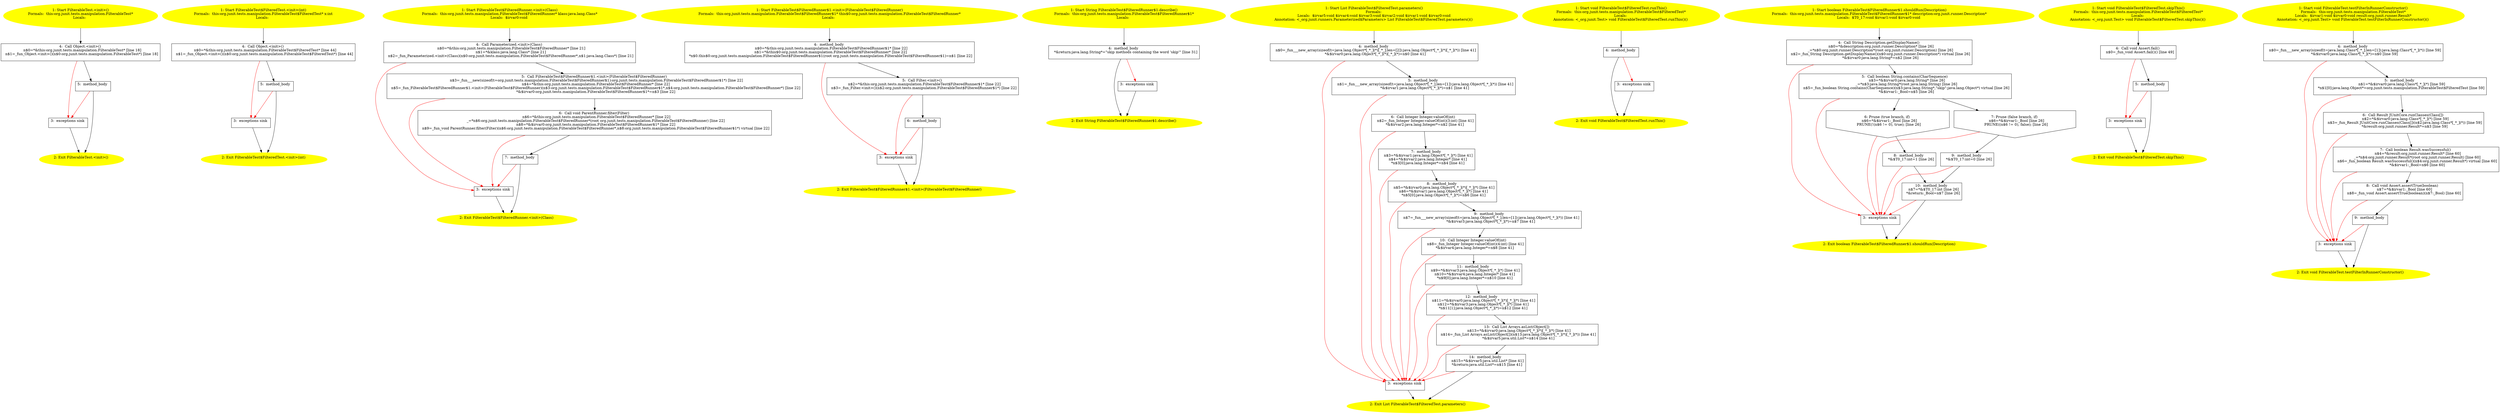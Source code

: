/* @generated */
digraph cfg {
"org.junit.tests.manipulation.FilterableTest.<init>().ca8c2723f7912bfdf28e7cbc9cc76a83_1" [label="1: Start FilterableTest.<init>()\nFormals:  this:org.junit.tests.manipulation.FilterableTest*\nLocals:  \n  " color=yellow style=filled]
	

	 "org.junit.tests.manipulation.FilterableTest.<init>().ca8c2723f7912bfdf28e7cbc9cc76a83_1" -> "org.junit.tests.manipulation.FilterableTest.<init>().ca8c2723f7912bfdf28e7cbc9cc76a83_4" ;
"org.junit.tests.manipulation.FilterableTest.<init>().ca8c2723f7912bfdf28e7cbc9cc76a83_2" [label="2: Exit FilterableTest.<init>() \n  " color=yellow style=filled]
	

"org.junit.tests.manipulation.FilterableTest.<init>().ca8c2723f7912bfdf28e7cbc9cc76a83_3" [label="3:  exceptions sink \n  " shape="box"]
	

	 "org.junit.tests.manipulation.FilterableTest.<init>().ca8c2723f7912bfdf28e7cbc9cc76a83_3" -> "org.junit.tests.manipulation.FilterableTest.<init>().ca8c2723f7912bfdf28e7cbc9cc76a83_2" ;
"org.junit.tests.manipulation.FilterableTest.<init>().ca8c2723f7912bfdf28e7cbc9cc76a83_4" [label="4:  Call Object.<init>() \n   n$0=*&this:org.junit.tests.manipulation.FilterableTest* [line 18]\n  n$1=_fun_Object.<init>()(n$0:org.junit.tests.manipulation.FilterableTest*) [line 18]\n " shape="box"]
	

	 "org.junit.tests.manipulation.FilterableTest.<init>().ca8c2723f7912bfdf28e7cbc9cc76a83_4" -> "org.junit.tests.manipulation.FilterableTest.<init>().ca8c2723f7912bfdf28e7cbc9cc76a83_5" ;
	 "org.junit.tests.manipulation.FilterableTest.<init>().ca8c2723f7912bfdf28e7cbc9cc76a83_4" -> "org.junit.tests.manipulation.FilterableTest.<init>().ca8c2723f7912bfdf28e7cbc9cc76a83_3" [color="red" ];
"org.junit.tests.manipulation.FilterableTest.<init>().ca8c2723f7912bfdf28e7cbc9cc76a83_5" [label="5:  method_body \n  " shape="box"]
	

	 "org.junit.tests.manipulation.FilterableTest.<init>().ca8c2723f7912bfdf28e7cbc9cc76a83_5" -> "org.junit.tests.manipulation.FilterableTest.<init>().ca8c2723f7912bfdf28e7cbc9cc76a83_2" ;
	 "org.junit.tests.manipulation.FilterableTest.<init>().ca8c2723f7912bfdf28e7cbc9cc76a83_5" -> "org.junit.tests.manipulation.FilterableTest.<init>().ca8c2723f7912bfdf28e7cbc9cc76a83_3" [color="red" ];
"org.junit.tests.manipulation.FilterableTest$FilteredTest.<init>(int).4eaf7ae8128516bb8ec6e7fbdbe8bc37_1" [label="1: Start FilterableTest$FilteredTest.<init>(int)\nFormals:  this:org.junit.tests.manipulation.FilterableTest$FilteredTest* x:int\nLocals:  \n  " color=yellow style=filled]
	

	 "org.junit.tests.manipulation.FilterableTest$FilteredTest.<init>(int).4eaf7ae8128516bb8ec6e7fbdbe8bc37_1" -> "org.junit.tests.manipulation.FilterableTest$FilteredTest.<init>(int).4eaf7ae8128516bb8ec6e7fbdbe8bc37_4" ;
"org.junit.tests.manipulation.FilterableTest$FilteredTest.<init>(int).4eaf7ae8128516bb8ec6e7fbdbe8bc37_2" [label="2: Exit FilterableTest$FilteredTest.<init>(int) \n  " color=yellow style=filled]
	

"org.junit.tests.manipulation.FilterableTest$FilteredTest.<init>(int).4eaf7ae8128516bb8ec6e7fbdbe8bc37_3" [label="3:  exceptions sink \n  " shape="box"]
	

	 "org.junit.tests.manipulation.FilterableTest$FilteredTest.<init>(int).4eaf7ae8128516bb8ec6e7fbdbe8bc37_3" -> "org.junit.tests.manipulation.FilterableTest$FilteredTest.<init>(int).4eaf7ae8128516bb8ec6e7fbdbe8bc37_2" ;
"org.junit.tests.manipulation.FilterableTest$FilteredTest.<init>(int).4eaf7ae8128516bb8ec6e7fbdbe8bc37_4" [label="4:  Call Object.<init>() \n   n$0=*&this:org.junit.tests.manipulation.FilterableTest$FilteredTest* [line 44]\n  n$1=_fun_Object.<init>()(n$0:org.junit.tests.manipulation.FilterableTest$FilteredTest*) [line 44]\n " shape="box"]
	

	 "org.junit.tests.manipulation.FilterableTest$FilteredTest.<init>(int).4eaf7ae8128516bb8ec6e7fbdbe8bc37_4" -> "org.junit.tests.manipulation.FilterableTest$FilteredTest.<init>(int).4eaf7ae8128516bb8ec6e7fbdbe8bc37_5" ;
	 "org.junit.tests.manipulation.FilterableTest$FilteredTest.<init>(int).4eaf7ae8128516bb8ec6e7fbdbe8bc37_4" -> "org.junit.tests.manipulation.FilterableTest$FilteredTest.<init>(int).4eaf7ae8128516bb8ec6e7fbdbe8bc37_3" [color="red" ];
"org.junit.tests.manipulation.FilterableTest$FilteredTest.<init>(int).4eaf7ae8128516bb8ec6e7fbdbe8bc37_5" [label="5:  method_body \n  " shape="box"]
	

	 "org.junit.tests.manipulation.FilterableTest$FilteredTest.<init>(int).4eaf7ae8128516bb8ec6e7fbdbe8bc37_5" -> "org.junit.tests.manipulation.FilterableTest$FilteredTest.<init>(int).4eaf7ae8128516bb8ec6e7fbdbe8bc37_2" ;
	 "org.junit.tests.manipulation.FilterableTest$FilteredTest.<init>(int).4eaf7ae8128516bb8ec6e7fbdbe8bc37_5" -> "org.junit.tests.manipulation.FilterableTest$FilteredTest.<init>(int).4eaf7ae8128516bb8ec6e7fbdbe8bc37_3" [color="red" ];
"org.junit.tests.manipulation.FilterableTest$FilteredRunner.<init>(java.lang.Class).eccb5a43c30bcecadcd4a303dfeefeb6_1" [label="1: Start FilterableTest$FilteredRunner.<init>(Class)\nFormals:  this:org.junit.tests.manipulation.FilterableTest$FilteredRunner* klass:java.lang.Class*\nLocals:  $irvar0:void \n  " color=yellow style=filled]
	

	 "org.junit.tests.manipulation.FilterableTest$FilteredRunner.<init>(java.lang.Class).eccb5a43c30bcecadcd4a303dfeefeb6_1" -> "org.junit.tests.manipulation.FilterableTest$FilteredRunner.<init>(java.lang.Class).eccb5a43c30bcecadcd4a303dfeefeb6_4" ;
"org.junit.tests.manipulation.FilterableTest$FilteredRunner.<init>(java.lang.Class).eccb5a43c30bcecadcd4a303dfeefeb6_2" [label="2: Exit FilterableTest$FilteredRunner.<init>(Class) \n  " color=yellow style=filled]
	

"org.junit.tests.manipulation.FilterableTest$FilteredRunner.<init>(java.lang.Class).eccb5a43c30bcecadcd4a303dfeefeb6_3" [label="3:  exceptions sink \n  " shape="box"]
	

	 "org.junit.tests.manipulation.FilterableTest$FilteredRunner.<init>(java.lang.Class).eccb5a43c30bcecadcd4a303dfeefeb6_3" -> "org.junit.tests.manipulation.FilterableTest$FilteredRunner.<init>(java.lang.Class).eccb5a43c30bcecadcd4a303dfeefeb6_2" ;
"org.junit.tests.manipulation.FilterableTest$FilteredRunner.<init>(java.lang.Class).eccb5a43c30bcecadcd4a303dfeefeb6_4" [label="4:  Call Parameterized.<init>(Class) \n   n$0=*&this:org.junit.tests.manipulation.FilterableTest$FilteredRunner* [line 21]\n  n$1=*&klass:java.lang.Class* [line 21]\n  n$2=_fun_Parameterized.<init>(Class)(n$0:org.junit.tests.manipulation.FilterableTest$FilteredRunner*,n$1:java.lang.Class*) [line 21]\n " shape="box"]
	

	 "org.junit.tests.manipulation.FilterableTest$FilteredRunner.<init>(java.lang.Class).eccb5a43c30bcecadcd4a303dfeefeb6_4" -> "org.junit.tests.manipulation.FilterableTest$FilteredRunner.<init>(java.lang.Class).eccb5a43c30bcecadcd4a303dfeefeb6_5" ;
	 "org.junit.tests.manipulation.FilterableTest$FilteredRunner.<init>(java.lang.Class).eccb5a43c30bcecadcd4a303dfeefeb6_4" -> "org.junit.tests.manipulation.FilterableTest$FilteredRunner.<init>(java.lang.Class).eccb5a43c30bcecadcd4a303dfeefeb6_3" [color="red" ];
"org.junit.tests.manipulation.FilterableTest$FilteredRunner.<init>(java.lang.Class).eccb5a43c30bcecadcd4a303dfeefeb6_5" [label="5:  Call FilterableTest$FilteredRunner$1.<init>(FilterableTest$FilteredRunner) \n   n$3=_fun___new(sizeof(t=org.junit.tests.manipulation.FilterableTest$FilteredRunner$1):org.junit.tests.manipulation.FilterableTest$FilteredRunner$1*) [line 22]\n  n$4=*&this:org.junit.tests.manipulation.FilterableTest$FilteredRunner* [line 22]\n  n$5=_fun_FilterableTest$FilteredRunner$1.<init>(FilterableTest$FilteredRunner)(n$3:org.junit.tests.manipulation.FilterableTest$FilteredRunner$1*,n$4:org.junit.tests.manipulation.FilterableTest$FilteredRunner*) [line 22]\n  *&$irvar0:org.junit.tests.manipulation.FilterableTest$FilteredRunner$1*=n$3 [line 22]\n " shape="box"]
	

	 "org.junit.tests.manipulation.FilterableTest$FilteredRunner.<init>(java.lang.Class).eccb5a43c30bcecadcd4a303dfeefeb6_5" -> "org.junit.tests.manipulation.FilterableTest$FilteredRunner.<init>(java.lang.Class).eccb5a43c30bcecadcd4a303dfeefeb6_6" ;
	 "org.junit.tests.manipulation.FilterableTest$FilteredRunner.<init>(java.lang.Class).eccb5a43c30bcecadcd4a303dfeefeb6_5" -> "org.junit.tests.manipulation.FilterableTest$FilteredRunner.<init>(java.lang.Class).eccb5a43c30bcecadcd4a303dfeefeb6_3" [color="red" ];
"org.junit.tests.manipulation.FilterableTest$FilteredRunner.<init>(java.lang.Class).eccb5a43c30bcecadcd4a303dfeefeb6_6" [label="6:  Call void ParentRunner.filter(Filter) \n   n$6=*&this:org.junit.tests.manipulation.FilterableTest$FilteredRunner* [line 22]\n  _=*n$6:org.junit.tests.manipulation.FilterableTest$FilteredRunner*(root org.junit.tests.manipulation.FilterableTest$FilteredRunner) [line 22]\n  n$8=*&$irvar0:org.junit.tests.manipulation.FilterableTest$FilteredRunner$1* [line 22]\n  n$9=_fun_void ParentRunner.filter(Filter)(n$6:org.junit.tests.manipulation.FilterableTest$FilteredRunner*,n$8:org.junit.tests.manipulation.FilterableTest$FilteredRunner$1*) virtual [line 22]\n " shape="box"]
	

	 "org.junit.tests.manipulation.FilterableTest$FilteredRunner.<init>(java.lang.Class).eccb5a43c30bcecadcd4a303dfeefeb6_6" -> "org.junit.tests.manipulation.FilterableTest$FilteredRunner.<init>(java.lang.Class).eccb5a43c30bcecadcd4a303dfeefeb6_7" ;
	 "org.junit.tests.manipulation.FilterableTest$FilteredRunner.<init>(java.lang.Class).eccb5a43c30bcecadcd4a303dfeefeb6_6" -> "org.junit.tests.manipulation.FilterableTest$FilteredRunner.<init>(java.lang.Class).eccb5a43c30bcecadcd4a303dfeefeb6_3" [color="red" ];
"org.junit.tests.manipulation.FilterableTest$FilteredRunner.<init>(java.lang.Class).eccb5a43c30bcecadcd4a303dfeefeb6_7" [label="7:  method_body \n  " shape="box"]
	

	 "org.junit.tests.manipulation.FilterableTest$FilteredRunner.<init>(java.lang.Class).eccb5a43c30bcecadcd4a303dfeefeb6_7" -> "org.junit.tests.manipulation.FilterableTest$FilteredRunner.<init>(java.lang.Class).eccb5a43c30bcecadcd4a303dfeefeb6_2" ;
	 "org.junit.tests.manipulation.FilterableTest$FilteredRunner.<init>(java.lang.Class).eccb5a43c30bcecadcd4a303dfeefeb6_7" -> "org.junit.tests.manipulation.FilterableTest$FilteredRunner.<init>(java.lang.Class).eccb5a43c30bcecadcd4a303dfeefeb6_3" [color="red" ];
"org.junit.tests.manipulation.FilterableTest$FilteredRunner$1.<init>(org.junit.tests.manipulation.Fil.9b67897a4b059f294b542e14e674466f_1" [label="1: Start FilterableTest$FilteredRunner$1.<init>(FilterableTest$FilteredRunner)\nFormals:  this:org.junit.tests.manipulation.FilterableTest$FilteredRunner$1* this$0:org.junit.tests.manipulation.FilterableTest$FilteredRunner*\nLocals:  \n  " color=yellow style=filled]
	

	 "org.junit.tests.manipulation.FilterableTest$FilteredRunner$1.<init>(org.junit.tests.manipulation.Fil.9b67897a4b059f294b542e14e674466f_1" -> "org.junit.tests.manipulation.FilterableTest$FilteredRunner$1.<init>(org.junit.tests.manipulation.Fil.9b67897a4b059f294b542e14e674466f_4" ;
"org.junit.tests.manipulation.FilterableTest$FilteredRunner$1.<init>(org.junit.tests.manipulation.Fil.9b67897a4b059f294b542e14e674466f_2" [label="2: Exit FilterableTest$FilteredRunner$1.<init>(FilterableTest$FilteredRunner) \n  " color=yellow style=filled]
	

"org.junit.tests.manipulation.FilterableTest$FilteredRunner$1.<init>(org.junit.tests.manipulation.Fil.9b67897a4b059f294b542e14e674466f_3" [label="3:  exceptions sink \n  " shape="box"]
	

	 "org.junit.tests.manipulation.FilterableTest$FilteredRunner$1.<init>(org.junit.tests.manipulation.Fil.9b67897a4b059f294b542e14e674466f_3" -> "org.junit.tests.manipulation.FilterableTest$FilteredRunner$1.<init>(org.junit.tests.manipulation.Fil.9b67897a4b059f294b542e14e674466f_2" ;
"org.junit.tests.manipulation.FilterableTest$FilteredRunner$1.<init>(org.junit.tests.manipulation.Fil.9b67897a4b059f294b542e14e674466f_4" [label="4:  method_body \n   n$0=*&this:org.junit.tests.manipulation.FilterableTest$FilteredRunner$1* [line 22]\n  n$1=*&this$0:org.junit.tests.manipulation.FilterableTest$FilteredRunner* [line 22]\n  *n$0.this$0:org.junit.tests.manipulation.FilterableTest$FilteredRunner$1(root org.junit.tests.manipulation.FilterableTest$FilteredRunner$1)=n$1 [line 22]\n " shape="box"]
	

	 "org.junit.tests.manipulation.FilterableTest$FilteredRunner$1.<init>(org.junit.tests.manipulation.Fil.9b67897a4b059f294b542e14e674466f_4" -> "org.junit.tests.manipulation.FilterableTest$FilteredRunner$1.<init>(org.junit.tests.manipulation.Fil.9b67897a4b059f294b542e14e674466f_5" ;
	 "org.junit.tests.manipulation.FilterableTest$FilteredRunner$1.<init>(org.junit.tests.manipulation.Fil.9b67897a4b059f294b542e14e674466f_4" -> "org.junit.tests.manipulation.FilterableTest$FilteredRunner$1.<init>(org.junit.tests.manipulation.Fil.9b67897a4b059f294b542e14e674466f_3" [color="red" ];
"org.junit.tests.manipulation.FilterableTest$FilteredRunner$1.<init>(org.junit.tests.manipulation.Fil.9b67897a4b059f294b542e14e674466f_5" [label="5:  Call Filter.<init>() \n   n$2=*&this:org.junit.tests.manipulation.FilterableTest$FilteredRunner$1* [line 22]\n  n$3=_fun_Filter.<init>()(n$2:org.junit.tests.manipulation.FilterableTest$FilteredRunner$1*) [line 22]\n " shape="box"]
	

	 "org.junit.tests.manipulation.FilterableTest$FilteredRunner$1.<init>(org.junit.tests.manipulation.Fil.9b67897a4b059f294b542e14e674466f_5" -> "org.junit.tests.manipulation.FilterableTest$FilteredRunner$1.<init>(org.junit.tests.manipulation.Fil.9b67897a4b059f294b542e14e674466f_6" ;
	 "org.junit.tests.manipulation.FilterableTest$FilteredRunner$1.<init>(org.junit.tests.manipulation.Fil.9b67897a4b059f294b542e14e674466f_5" -> "org.junit.tests.manipulation.FilterableTest$FilteredRunner$1.<init>(org.junit.tests.manipulation.Fil.9b67897a4b059f294b542e14e674466f_3" [color="red" ];
"org.junit.tests.manipulation.FilterableTest$FilteredRunner$1.<init>(org.junit.tests.manipulation.Fil.9b67897a4b059f294b542e14e674466f_6" [label="6:  method_body \n  " shape="box"]
	

	 "org.junit.tests.manipulation.FilterableTest$FilteredRunner$1.<init>(org.junit.tests.manipulation.Fil.9b67897a4b059f294b542e14e674466f_6" -> "org.junit.tests.manipulation.FilterableTest$FilteredRunner$1.<init>(org.junit.tests.manipulation.Fil.9b67897a4b059f294b542e14e674466f_2" ;
	 "org.junit.tests.manipulation.FilterableTest$FilteredRunner$1.<init>(org.junit.tests.manipulation.Fil.9b67897a4b059f294b542e14e674466f_6" -> "org.junit.tests.manipulation.FilterableTest$FilteredRunner$1.<init>(org.junit.tests.manipulation.Fil.9b67897a4b059f294b542e14e674466f_3" [color="red" ];
"org.junit.tests.manipulation.FilterableTest$FilteredRunner$1.describe():java.lang.String.0af235397ec3c932023a7d5320112ca5_1" [label="1: Start String FilterableTest$FilteredRunner$1.describe()\nFormals:  this:org.junit.tests.manipulation.FilterableTest$FilteredRunner$1*\nLocals:  \n  " color=yellow style=filled]
	

	 "org.junit.tests.manipulation.FilterableTest$FilteredRunner$1.describe():java.lang.String.0af235397ec3c932023a7d5320112ca5_1" -> "org.junit.tests.manipulation.FilterableTest$FilteredRunner$1.describe():java.lang.String.0af235397ec3c932023a7d5320112ca5_4" ;
"org.junit.tests.manipulation.FilterableTest$FilteredRunner$1.describe():java.lang.String.0af235397ec3c932023a7d5320112ca5_2" [label="2: Exit String FilterableTest$FilteredRunner$1.describe() \n  " color=yellow style=filled]
	

"org.junit.tests.manipulation.FilterableTest$FilteredRunner$1.describe():java.lang.String.0af235397ec3c932023a7d5320112ca5_3" [label="3:  exceptions sink \n  " shape="box"]
	

	 "org.junit.tests.manipulation.FilterableTest$FilteredRunner$1.describe():java.lang.String.0af235397ec3c932023a7d5320112ca5_3" -> "org.junit.tests.manipulation.FilterableTest$FilteredRunner$1.describe():java.lang.String.0af235397ec3c932023a7d5320112ca5_2" ;
"org.junit.tests.manipulation.FilterableTest$FilteredRunner$1.describe():java.lang.String.0af235397ec3c932023a7d5320112ca5_4" [label="4:  method_body \n   *&return:java.lang.String*=\"skip methods containing the word 'skip'\" [line 31]\n " shape="box"]
	

	 "org.junit.tests.manipulation.FilterableTest$FilteredRunner$1.describe():java.lang.String.0af235397ec3c932023a7d5320112ca5_4" -> "org.junit.tests.manipulation.FilterableTest$FilteredRunner$1.describe():java.lang.String.0af235397ec3c932023a7d5320112ca5_2" ;
	 "org.junit.tests.manipulation.FilterableTest$FilteredRunner$1.describe():java.lang.String.0af235397ec3c932023a7d5320112ca5_4" -> "org.junit.tests.manipulation.FilterableTest$FilteredRunner$1.describe():java.lang.String.0af235397ec3c932023a7d5320112ca5_3" [color="red" ];
"org.junit.tests.manipulation.FilterableTest$FilteredTest.parameters():java.util.List.7385f341396d69265a13da34bb0a3f39_1" [label="1: Start List FilterableTest$FilteredTest.parameters()\nFormals: \nLocals:  $irvar5:void $irvar4:void $irvar3:void $irvar2:void $irvar1:void $irvar0:void\nAnnotation: <_org.junit.runners.Parameterized$Parameters> List FilterableTest$FilteredTest.parameters()() \n  " color=yellow style=filled]
	

	 "org.junit.tests.manipulation.FilterableTest$FilteredTest.parameters():java.util.List.7385f341396d69265a13da34bb0a3f39_1" -> "org.junit.tests.manipulation.FilterableTest$FilteredTest.parameters():java.util.List.7385f341396d69265a13da34bb0a3f39_4" ;
"org.junit.tests.manipulation.FilterableTest$FilteredTest.parameters():java.util.List.7385f341396d69265a13da34bb0a3f39_2" [label="2: Exit List FilterableTest$FilteredTest.parameters() \n  " color=yellow style=filled]
	

"org.junit.tests.manipulation.FilterableTest$FilteredTest.parameters():java.util.List.7385f341396d69265a13da34bb0a3f39_3" [label="3:  exceptions sink \n  " shape="box"]
	

	 "org.junit.tests.manipulation.FilterableTest$FilteredTest.parameters():java.util.List.7385f341396d69265a13da34bb0a3f39_3" -> "org.junit.tests.manipulation.FilterableTest$FilteredTest.parameters():java.util.List.7385f341396d69265a13da34bb0a3f39_2" ;
"org.junit.tests.manipulation.FilterableTest$FilteredTest.parameters():java.util.List.7385f341396d69265a13da34bb0a3f39_4" [label="4:  method_body \n   n$0=_fun___new_array(sizeof(t=java.lang.Object*[_*_](*)[_*_];len=[2]):java.lang.Object*[_*_](*)[_*_](*)) [line 41]\n  *&$irvar0:java.lang.Object*[_*_](*)[_*_](*)=n$0 [line 41]\n " shape="box"]
	

	 "org.junit.tests.manipulation.FilterableTest$FilteredTest.parameters():java.util.List.7385f341396d69265a13da34bb0a3f39_4" -> "org.junit.tests.manipulation.FilterableTest$FilteredTest.parameters():java.util.List.7385f341396d69265a13da34bb0a3f39_5" ;
	 "org.junit.tests.manipulation.FilterableTest$FilteredTest.parameters():java.util.List.7385f341396d69265a13da34bb0a3f39_4" -> "org.junit.tests.manipulation.FilterableTest$FilteredTest.parameters():java.util.List.7385f341396d69265a13da34bb0a3f39_3" [color="red" ];
"org.junit.tests.manipulation.FilterableTest$FilteredTest.parameters():java.util.List.7385f341396d69265a13da34bb0a3f39_5" [label="5:  method_body \n   n$1=_fun___new_array(sizeof(t=java.lang.Object*[_*_];len=[1]):java.lang.Object*[_*_](*)) [line 41]\n  *&$irvar1:java.lang.Object*[_*_](*)=n$1 [line 41]\n " shape="box"]
	

	 "org.junit.tests.manipulation.FilterableTest$FilteredTest.parameters():java.util.List.7385f341396d69265a13da34bb0a3f39_5" -> "org.junit.tests.manipulation.FilterableTest$FilteredTest.parameters():java.util.List.7385f341396d69265a13da34bb0a3f39_6" ;
	 "org.junit.tests.manipulation.FilterableTest$FilteredTest.parameters():java.util.List.7385f341396d69265a13da34bb0a3f39_5" -> "org.junit.tests.manipulation.FilterableTest$FilteredTest.parameters():java.util.List.7385f341396d69265a13da34bb0a3f39_3" [color="red" ];
"org.junit.tests.manipulation.FilterableTest$FilteredTest.parameters():java.util.List.7385f341396d69265a13da34bb0a3f39_6" [label="6:  Call Integer Integer.valueOf(int) \n   n$2=_fun_Integer Integer.valueOf(int)(3:int) [line 41]\n  *&$irvar2:java.lang.Integer*=n$2 [line 41]\n " shape="box"]
	

	 "org.junit.tests.manipulation.FilterableTest$FilteredTest.parameters():java.util.List.7385f341396d69265a13da34bb0a3f39_6" -> "org.junit.tests.manipulation.FilterableTest$FilteredTest.parameters():java.util.List.7385f341396d69265a13da34bb0a3f39_7" ;
	 "org.junit.tests.manipulation.FilterableTest$FilteredTest.parameters():java.util.List.7385f341396d69265a13da34bb0a3f39_6" -> "org.junit.tests.manipulation.FilterableTest$FilteredTest.parameters():java.util.List.7385f341396d69265a13da34bb0a3f39_3" [color="red" ];
"org.junit.tests.manipulation.FilterableTest$FilteredTest.parameters():java.util.List.7385f341396d69265a13da34bb0a3f39_7" [label="7:  method_body \n   n$3=*&$irvar1:java.lang.Object*[_*_](*) [line 41]\n  n$4=*&$irvar2:java.lang.Integer* [line 41]\n  *n$3[0]:java.lang.Integer*=n$4 [line 41]\n " shape="box"]
	

	 "org.junit.tests.manipulation.FilterableTest$FilteredTest.parameters():java.util.List.7385f341396d69265a13da34bb0a3f39_7" -> "org.junit.tests.manipulation.FilterableTest$FilteredTest.parameters():java.util.List.7385f341396d69265a13da34bb0a3f39_8" ;
	 "org.junit.tests.manipulation.FilterableTest$FilteredTest.parameters():java.util.List.7385f341396d69265a13da34bb0a3f39_7" -> "org.junit.tests.manipulation.FilterableTest$FilteredTest.parameters():java.util.List.7385f341396d69265a13da34bb0a3f39_3" [color="red" ];
"org.junit.tests.manipulation.FilterableTest$FilteredTest.parameters():java.util.List.7385f341396d69265a13da34bb0a3f39_8" [label="8:  method_body \n   n$5=*&$irvar0:java.lang.Object*[_*_](*)[_*_](*) [line 41]\n  n$6=*&$irvar1:java.lang.Object*[_*_](*) [line 41]\n  *n$5[0]:java.lang.Object*[_*_](*)=n$6 [line 41]\n " shape="box"]
	

	 "org.junit.tests.manipulation.FilterableTest$FilteredTest.parameters():java.util.List.7385f341396d69265a13da34bb0a3f39_8" -> "org.junit.tests.manipulation.FilterableTest$FilteredTest.parameters():java.util.List.7385f341396d69265a13da34bb0a3f39_9" ;
	 "org.junit.tests.manipulation.FilterableTest$FilteredTest.parameters():java.util.List.7385f341396d69265a13da34bb0a3f39_8" -> "org.junit.tests.manipulation.FilterableTest$FilteredTest.parameters():java.util.List.7385f341396d69265a13da34bb0a3f39_3" [color="red" ];
"org.junit.tests.manipulation.FilterableTest$FilteredTest.parameters():java.util.List.7385f341396d69265a13da34bb0a3f39_9" [label="9:  method_body \n   n$7=_fun___new_array(sizeof(t=java.lang.Object*[_*_];len=[1]):java.lang.Object*[_*_](*)) [line 41]\n  *&$irvar3:java.lang.Object*[_*_](*)=n$7 [line 41]\n " shape="box"]
	

	 "org.junit.tests.manipulation.FilterableTest$FilteredTest.parameters():java.util.List.7385f341396d69265a13da34bb0a3f39_9" -> "org.junit.tests.manipulation.FilterableTest$FilteredTest.parameters():java.util.List.7385f341396d69265a13da34bb0a3f39_10" ;
	 "org.junit.tests.manipulation.FilterableTest$FilteredTest.parameters():java.util.List.7385f341396d69265a13da34bb0a3f39_9" -> "org.junit.tests.manipulation.FilterableTest$FilteredTest.parameters():java.util.List.7385f341396d69265a13da34bb0a3f39_3" [color="red" ];
"org.junit.tests.manipulation.FilterableTest$FilteredTest.parameters():java.util.List.7385f341396d69265a13da34bb0a3f39_10" [label="10:  Call Integer Integer.valueOf(int) \n   n$8=_fun_Integer Integer.valueOf(int)(4:int) [line 41]\n  *&$irvar4:java.lang.Integer*=n$8 [line 41]\n " shape="box"]
	

	 "org.junit.tests.manipulation.FilterableTest$FilteredTest.parameters():java.util.List.7385f341396d69265a13da34bb0a3f39_10" -> "org.junit.tests.manipulation.FilterableTest$FilteredTest.parameters():java.util.List.7385f341396d69265a13da34bb0a3f39_11" ;
	 "org.junit.tests.manipulation.FilterableTest$FilteredTest.parameters():java.util.List.7385f341396d69265a13da34bb0a3f39_10" -> "org.junit.tests.manipulation.FilterableTest$FilteredTest.parameters():java.util.List.7385f341396d69265a13da34bb0a3f39_3" [color="red" ];
"org.junit.tests.manipulation.FilterableTest$FilteredTest.parameters():java.util.List.7385f341396d69265a13da34bb0a3f39_11" [label="11:  method_body \n   n$9=*&$irvar3:java.lang.Object*[_*_](*) [line 41]\n  n$10=*&$irvar4:java.lang.Integer* [line 41]\n  *n$9[0]:java.lang.Integer*=n$10 [line 41]\n " shape="box"]
	

	 "org.junit.tests.manipulation.FilterableTest$FilteredTest.parameters():java.util.List.7385f341396d69265a13da34bb0a3f39_11" -> "org.junit.tests.manipulation.FilterableTest$FilteredTest.parameters():java.util.List.7385f341396d69265a13da34bb0a3f39_12" ;
	 "org.junit.tests.manipulation.FilterableTest$FilteredTest.parameters():java.util.List.7385f341396d69265a13da34bb0a3f39_11" -> "org.junit.tests.manipulation.FilterableTest$FilteredTest.parameters():java.util.List.7385f341396d69265a13da34bb0a3f39_3" [color="red" ];
"org.junit.tests.manipulation.FilterableTest$FilteredTest.parameters():java.util.List.7385f341396d69265a13da34bb0a3f39_12" [label="12:  method_body \n   n$11=*&$irvar0:java.lang.Object*[_*_](*)[_*_](*) [line 41]\n  n$12=*&$irvar3:java.lang.Object*[_*_](*) [line 41]\n  *n$11[1]:java.lang.Object*[_*_](*)=n$12 [line 41]\n " shape="box"]
	

	 "org.junit.tests.manipulation.FilterableTest$FilteredTest.parameters():java.util.List.7385f341396d69265a13da34bb0a3f39_12" -> "org.junit.tests.manipulation.FilterableTest$FilteredTest.parameters():java.util.List.7385f341396d69265a13da34bb0a3f39_13" ;
	 "org.junit.tests.manipulation.FilterableTest$FilteredTest.parameters():java.util.List.7385f341396d69265a13da34bb0a3f39_12" -> "org.junit.tests.manipulation.FilterableTest$FilteredTest.parameters():java.util.List.7385f341396d69265a13da34bb0a3f39_3" [color="red" ];
"org.junit.tests.manipulation.FilterableTest$FilteredTest.parameters():java.util.List.7385f341396d69265a13da34bb0a3f39_13" [label="13:  Call List Arrays.asList(Object[]) \n   n$13=*&$irvar0:java.lang.Object*[_*_](*)[_*_](*) [line 41]\n  n$14=_fun_List Arrays.asList(Object[])(n$13:java.lang.Object*[_*_](*)[_*_](*)) [line 41]\n  *&$irvar5:java.util.List*=n$14 [line 41]\n " shape="box"]
	

	 "org.junit.tests.manipulation.FilterableTest$FilteredTest.parameters():java.util.List.7385f341396d69265a13da34bb0a3f39_13" -> "org.junit.tests.manipulation.FilterableTest$FilteredTest.parameters():java.util.List.7385f341396d69265a13da34bb0a3f39_14" ;
	 "org.junit.tests.manipulation.FilterableTest$FilteredTest.parameters():java.util.List.7385f341396d69265a13da34bb0a3f39_13" -> "org.junit.tests.manipulation.FilterableTest$FilteredTest.parameters():java.util.List.7385f341396d69265a13da34bb0a3f39_3" [color="red" ];
"org.junit.tests.manipulation.FilterableTest$FilteredTest.parameters():java.util.List.7385f341396d69265a13da34bb0a3f39_14" [label="14:  method_body \n   n$15=*&$irvar5:java.util.List* [line 41]\n  *&return:java.util.List*=n$15 [line 41]\n " shape="box"]
	

	 "org.junit.tests.manipulation.FilterableTest$FilteredTest.parameters():java.util.List.7385f341396d69265a13da34bb0a3f39_14" -> "org.junit.tests.manipulation.FilterableTest$FilteredTest.parameters():java.util.List.7385f341396d69265a13da34bb0a3f39_2" ;
	 "org.junit.tests.manipulation.FilterableTest$FilteredTest.parameters():java.util.List.7385f341396d69265a13da34bb0a3f39_14" -> "org.junit.tests.manipulation.FilterableTest$FilteredTest.parameters():java.util.List.7385f341396d69265a13da34bb0a3f39_3" [color="red" ];
"org.junit.tests.manipulation.FilterableTest$FilteredTest.runThis():void.7420a617c643b8b5e9c332cf45bdc7a3_1" [label="1: Start void FilterableTest$FilteredTest.runThis()\nFormals:  this:org.junit.tests.manipulation.FilterableTest$FilteredTest*\nLocals: \nAnnotation: <_org.junit.Test> void FilterableTest$FilteredTest.runThis()() \n  " color=yellow style=filled]
	

	 "org.junit.tests.manipulation.FilterableTest$FilteredTest.runThis():void.7420a617c643b8b5e9c332cf45bdc7a3_1" -> "org.junit.tests.manipulation.FilterableTest$FilteredTest.runThis():void.7420a617c643b8b5e9c332cf45bdc7a3_4" ;
"org.junit.tests.manipulation.FilterableTest$FilteredTest.runThis():void.7420a617c643b8b5e9c332cf45bdc7a3_2" [label="2: Exit void FilterableTest$FilteredTest.runThis() \n  " color=yellow style=filled]
	

"org.junit.tests.manipulation.FilterableTest$FilteredTest.runThis():void.7420a617c643b8b5e9c332cf45bdc7a3_3" [label="3:  exceptions sink \n  " shape="box"]
	

	 "org.junit.tests.manipulation.FilterableTest$FilteredTest.runThis():void.7420a617c643b8b5e9c332cf45bdc7a3_3" -> "org.junit.tests.manipulation.FilterableTest$FilteredTest.runThis():void.7420a617c643b8b5e9c332cf45bdc7a3_2" ;
"org.junit.tests.manipulation.FilterableTest$FilteredTest.runThis():void.7420a617c643b8b5e9c332cf45bdc7a3_4" [label="4:  method_body \n  " shape="box"]
	

	 "org.junit.tests.manipulation.FilterableTest$FilteredTest.runThis():void.7420a617c643b8b5e9c332cf45bdc7a3_4" -> "org.junit.tests.manipulation.FilterableTest$FilteredTest.runThis():void.7420a617c643b8b5e9c332cf45bdc7a3_2" ;
	 "org.junit.tests.manipulation.FilterableTest$FilteredTest.runThis():void.7420a617c643b8b5e9c332cf45bdc7a3_4" -> "org.junit.tests.manipulation.FilterableTest$FilteredTest.runThis():void.7420a617c643b8b5e9c332cf45bdc7a3_3" [color="red" ];
"org.junit.tests.manipulation.FilterableTest$FilteredRunner$1.shouldRun(org.junit.runner.Description).dfd50409d73d509c5ba07c0337455242_1" [label="1: Start boolean FilterableTest$FilteredRunner$1.shouldRun(Description)\nFormals:  this:org.junit.tests.manipulation.FilterableTest$FilteredRunner$1* description:org.junit.runner.Description*\nLocals:  $T0_17:void $irvar1:void $irvar0:void \n  " color=yellow style=filled]
	

	 "org.junit.tests.manipulation.FilterableTest$FilteredRunner$1.shouldRun(org.junit.runner.Description).dfd50409d73d509c5ba07c0337455242_1" -> "org.junit.tests.manipulation.FilterableTest$FilteredRunner$1.shouldRun(org.junit.runner.Description).dfd50409d73d509c5ba07c0337455242_4" ;
"org.junit.tests.manipulation.FilterableTest$FilteredRunner$1.shouldRun(org.junit.runner.Description).dfd50409d73d509c5ba07c0337455242_2" [label="2: Exit boolean FilterableTest$FilteredRunner$1.shouldRun(Description) \n  " color=yellow style=filled]
	

"org.junit.tests.manipulation.FilterableTest$FilteredRunner$1.shouldRun(org.junit.runner.Description).dfd50409d73d509c5ba07c0337455242_3" [label="3:  exceptions sink \n  " shape="box"]
	

	 "org.junit.tests.manipulation.FilterableTest$FilteredRunner$1.shouldRun(org.junit.runner.Description).dfd50409d73d509c5ba07c0337455242_3" -> "org.junit.tests.manipulation.FilterableTest$FilteredRunner$1.shouldRun(org.junit.runner.Description).dfd50409d73d509c5ba07c0337455242_2" ;
"org.junit.tests.manipulation.FilterableTest$FilteredRunner$1.shouldRun(org.junit.runner.Description).dfd50409d73d509c5ba07c0337455242_4" [label="4:  Call String Description.getDisplayName() \n   n$0=*&description:org.junit.runner.Description* [line 26]\n  _=*n$0:org.junit.runner.Description*(root org.junit.runner.Description) [line 26]\n  n$2=_fun_String Description.getDisplayName()(n$0:org.junit.runner.Description*) virtual [line 26]\n  *&$irvar0:java.lang.String*=n$2 [line 26]\n " shape="box"]
	

	 "org.junit.tests.manipulation.FilterableTest$FilteredRunner$1.shouldRun(org.junit.runner.Description).dfd50409d73d509c5ba07c0337455242_4" -> "org.junit.tests.manipulation.FilterableTest$FilteredRunner$1.shouldRun(org.junit.runner.Description).dfd50409d73d509c5ba07c0337455242_5" ;
	 "org.junit.tests.manipulation.FilterableTest$FilteredRunner$1.shouldRun(org.junit.runner.Description).dfd50409d73d509c5ba07c0337455242_4" -> "org.junit.tests.manipulation.FilterableTest$FilteredRunner$1.shouldRun(org.junit.runner.Description).dfd50409d73d509c5ba07c0337455242_3" [color="red" ];
"org.junit.tests.manipulation.FilterableTest$FilteredRunner$1.shouldRun(org.junit.runner.Description).dfd50409d73d509c5ba07c0337455242_5" [label="5:  Call boolean String.contains(CharSequence) \n   n$3=*&$irvar0:java.lang.String* [line 26]\n  _=*n$3:java.lang.String*(root java.lang.String) [line 26]\n  n$5=_fun_boolean String.contains(CharSequence)(n$3:java.lang.String*,\"skip\":java.lang.Object*) virtual [line 26]\n  *&$irvar1:_Bool=n$5 [line 26]\n " shape="box"]
	

	 "org.junit.tests.manipulation.FilterableTest$FilteredRunner$1.shouldRun(org.junit.runner.Description).dfd50409d73d509c5ba07c0337455242_5" -> "org.junit.tests.manipulation.FilterableTest$FilteredRunner$1.shouldRun(org.junit.runner.Description).dfd50409d73d509c5ba07c0337455242_6" ;
	 "org.junit.tests.manipulation.FilterableTest$FilteredRunner$1.shouldRun(org.junit.runner.Description).dfd50409d73d509c5ba07c0337455242_5" -> "org.junit.tests.manipulation.FilterableTest$FilteredRunner$1.shouldRun(org.junit.runner.Description).dfd50409d73d509c5ba07c0337455242_7" ;
	 "org.junit.tests.manipulation.FilterableTest$FilteredRunner$1.shouldRun(org.junit.runner.Description).dfd50409d73d509c5ba07c0337455242_5" -> "org.junit.tests.manipulation.FilterableTest$FilteredRunner$1.shouldRun(org.junit.runner.Description).dfd50409d73d509c5ba07c0337455242_3" [color="red" ];
"org.junit.tests.manipulation.FilterableTest$FilteredRunner$1.shouldRun(org.junit.runner.Description).dfd50409d73d509c5ba07c0337455242_6" [label="6: Prune (true branch, if) \n   n$6=*&$irvar1:_Bool [line 26]\n  PRUNE(!(n$6 != 0), true); [line 26]\n " shape="invhouse"]
	

	 "org.junit.tests.manipulation.FilterableTest$FilteredRunner$1.shouldRun(org.junit.runner.Description).dfd50409d73d509c5ba07c0337455242_6" -> "org.junit.tests.manipulation.FilterableTest$FilteredRunner$1.shouldRun(org.junit.runner.Description).dfd50409d73d509c5ba07c0337455242_8" ;
	 "org.junit.tests.manipulation.FilterableTest$FilteredRunner$1.shouldRun(org.junit.runner.Description).dfd50409d73d509c5ba07c0337455242_6" -> "org.junit.tests.manipulation.FilterableTest$FilteredRunner$1.shouldRun(org.junit.runner.Description).dfd50409d73d509c5ba07c0337455242_3" [color="red" ];
"org.junit.tests.manipulation.FilterableTest$FilteredRunner$1.shouldRun(org.junit.runner.Description).dfd50409d73d509c5ba07c0337455242_7" [label="7: Prune (false branch, if) \n   n$6=*&$irvar1:_Bool [line 26]\n  PRUNE((n$6 != 0), false); [line 26]\n " shape="invhouse"]
	

	 "org.junit.tests.manipulation.FilterableTest$FilteredRunner$1.shouldRun(org.junit.runner.Description).dfd50409d73d509c5ba07c0337455242_7" -> "org.junit.tests.manipulation.FilterableTest$FilteredRunner$1.shouldRun(org.junit.runner.Description).dfd50409d73d509c5ba07c0337455242_9" ;
	 "org.junit.tests.manipulation.FilterableTest$FilteredRunner$1.shouldRun(org.junit.runner.Description).dfd50409d73d509c5ba07c0337455242_7" -> "org.junit.tests.manipulation.FilterableTest$FilteredRunner$1.shouldRun(org.junit.runner.Description).dfd50409d73d509c5ba07c0337455242_3" [color="red" ];
"org.junit.tests.manipulation.FilterableTest$FilteredRunner$1.shouldRun(org.junit.runner.Description).dfd50409d73d509c5ba07c0337455242_8" [label="8:  method_body \n   *&$T0_17:int=1 [line 26]\n " shape="box"]
	

	 "org.junit.tests.manipulation.FilterableTest$FilteredRunner$1.shouldRun(org.junit.runner.Description).dfd50409d73d509c5ba07c0337455242_8" -> "org.junit.tests.manipulation.FilterableTest$FilteredRunner$1.shouldRun(org.junit.runner.Description).dfd50409d73d509c5ba07c0337455242_10" ;
	 "org.junit.tests.manipulation.FilterableTest$FilteredRunner$1.shouldRun(org.junit.runner.Description).dfd50409d73d509c5ba07c0337455242_8" -> "org.junit.tests.manipulation.FilterableTest$FilteredRunner$1.shouldRun(org.junit.runner.Description).dfd50409d73d509c5ba07c0337455242_3" [color="red" ];
"org.junit.tests.manipulation.FilterableTest$FilteredRunner$1.shouldRun(org.junit.runner.Description).dfd50409d73d509c5ba07c0337455242_9" [label="9:  method_body \n   *&$T0_17:int=0 [line 26]\n " shape="box"]
	

	 "org.junit.tests.manipulation.FilterableTest$FilteredRunner$1.shouldRun(org.junit.runner.Description).dfd50409d73d509c5ba07c0337455242_9" -> "org.junit.tests.manipulation.FilterableTest$FilteredRunner$1.shouldRun(org.junit.runner.Description).dfd50409d73d509c5ba07c0337455242_10" ;
	 "org.junit.tests.manipulation.FilterableTest$FilteredRunner$1.shouldRun(org.junit.runner.Description).dfd50409d73d509c5ba07c0337455242_9" -> "org.junit.tests.manipulation.FilterableTest$FilteredRunner$1.shouldRun(org.junit.runner.Description).dfd50409d73d509c5ba07c0337455242_3" [color="red" ];
"org.junit.tests.manipulation.FilterableTest$FilteredRunner$1.shouldRun(org.junit.runner.Description).dfd50409d73d509c5ba07c0337455242_10" [label="10:  method_body \n   n$7=*&$T0_17:int [line 26]\n  *&return:_Bool=n$7 [line 26]\n " shape="box"]
	

	 "org.junit.tests.manipulation.FilterableTest$FilteredRunner$1.shouldRun(org.junit.runner.Description).dfd50409d73d509c5ba07c0337455242_10" -> "org.junit.tests.manipulation.FilterableTest$FilteredRunner$1.shouldRun(org.junit.runner.Description).dfd50409d73d509c5ba07c0337455242_2" ;
	 "org.junit.tests.manipulation.FilterableTest$FilteredRunner$1.shouldRun(org.junit.runner.Description).dfd50409d73d509c5ba07c0337455242_10" -> "org.junit.tests.manipulation.FilterableTest$FilteredRunner$1.shouldRun(org.junit.runner.Description).dfd50409d73d509c5ba07c0337455242_3" [color="red" ];
"org.junit.tests.manipulation.FilterableTest$FilteredTest.skipThis():void.5fefa389f0b4d2c1be46936c7f599d0e_1" [label="1: Start void FilterableTest$FilteredTest.skipThis()\nFormals:  this:org.junit.tests.manipulation.FilterableTest$FilteredTest*\nLocals: \nAnnotation: <_org.junit.Test> void FilterableTest$FilteredTest.skipThis()() \n  " color=yellow style=filled]
	

	 "org.junit.tests.manipulation.FilterableTest$FilteredTest.skipThis():void.5fefa389f0b4d2c1be46936c7f599d0e_1" -> "org.junit.tests.manipulation.FilterableTest$FilteredTest.skipThis():void.5fefa389f0b4d2c1be46936c7f599d0e_4" ;
"org.junit.tests.manipulation.FilterableTest$FilteredTest.skipThis():void.5fefa389f0b4d2c1be46936c7f599d0e_2" [label="2: Exit void FilterableTest$FilteredTest.skipThis() \n  " color=yellow style=filled]
	

"org.junit.tests.manipulation.FilterableTest$FilteredTest.skipThis():void.5fefa389f0b4d2c1be46936c7f599d0e_3" [label="3:  exceptions sink \n  " shape="box"]
	

	 "org.junit.tests.manipulation.FilterableTest$FilteredTest.skipThis():void.5fefa389f0b4d2c1be46936c7f599d0e_3" -> "org.junit.tests.manipulation.FilterableTest$FilteredTest.skipThis():void.5fefa389f0b4d2c1be46936c7f599d0e_2" ;
"org.junit.tests.manipulation.FilterableTest$FilteredTest.skipThis():void.5fefa389f0b4d2c1be46936c7f599d0e_4" [label="4:  Call void Assert.fail() \n   n$0=_fun_void Assert.fail()() [line 49]\n " shape="box"]
	

	 "org.junit.tests.manipulation.FilterableTest$FilteredTest.skipThis():void.5fefa389f0b4d2c1be46936c7f599d0e_4" -> "org.junit.tests.manipulation.FilterableTest$FilteredTest.skipThis():void.5fefa389f0b4d2c1be46936c7f599d0e_5" ;
	 "org.junit.tests.manipulation.FilterableTest$FilteredTest.skipThis():void.5fefa389f0b4d2c1be46936c7f599d0e_4" -> "org.junit.tests.manipulation.FilterableTest$FilteredTest.skipThis():void.5fefa389f0b4d2c1be46936c7f599d0e_3" [color="red" ];
"org.junit.tests.manipulation.FilterableTest$FilteredTest.skipThis():void.5fefa389f0b4d2c1be46936c7f599d0e_5" [label="5:  method_body \n  " shape="box"]
	

	 "org.junit.tests.manipulation.FilterableTest$FilteredTest.skipThis():void.5fefa389f0b4d2c1be46936c7f599d0e_5" -> "org.junit.tests.manipulation.FilterableTest$FilteredTest.skipThis():void.5fefa389f0b4d2c1be46936c7f599d0e_2" ;
	 "org.junit.tests.manipulation.FilterableTest$FilteredTest.skipThis():void.5fefa389f0b4d2c1be46936c7f599d0e_5" -> "org.junit.tests.manipulation.FilterableTest$FilteredTest.skipThis():void.5fefa389f0b4d2c1be46936c7f599d0e_3" [color="red" ];
"org.junit.tests.manipulation.FilterableTest.testFilterInRunnerConstructor():void.052ce2c82e991b9cab3d876817b48501_1" [label="1: Start void FilterableTest.testFilterInRunnerConstructor()\nFormals:  this:org.junit.tests.manipulation.FilterableTest*\nLocals:  $irvar1:void $irvar0:void result:org.junit.runner.Result*\nAnnotation: <_org.junit.Test> void FilterableTest.testFilterInRunnerConstructor()() \n  " color=yellow style=filled]
	

	 "org.junit.tests.manipulation.FilterableTest.testFilterInRunnerConstructor():void.052ce2c82e991b9cab3d876817b48501_1" -> "org.junit.tests.manipulation.FilterableTest.testFilterInRunnerConstructor():void.052ce2c82e991b9cab3d876817b48501_4" ;
"org.junit.tests.manipulation.FilterableTest.testFilterInRunnerConstructor():void.052ce2c82e991b9cab3d876817b48501_2" [label="2: Exit void FilterableTest.testFilterInRunnerConstructor() \n  " color=yellow style=filled]
	

"org.junit.tests.manipulation.FilterableTest.testFilterInRunnerConstructor():void.052ce2c82e991b9cab3d876817b48501_3" [label="3:  exceptions sink \n  " shape="box"]
	

	 "org.junit.tests.manipulation.FilterableTest.testFilterInRunnerConstructor():void.052ce2c82e991b9cab3d876817b48501_3" -> "org.junit.tests.manipulation.FilterableTest.testFilterInRunnerConstructor():void.052ce2c82e991b9cab3d876817b48501_2" ;
"org.junit.tests.manipulation.FilterableTest.testFilterInRunnerConstructor():void.052ce2c82e991b9cab3d876817b48501_4" [label="4:  method_body \n   n$0=_fun___new_array(sizeof(t=java.lang.Class*[_*_];len=[1]):java.lang.Class*[_*_](*)) [line 59]\n  *&$irvar0:java.lang.Class*[_*_](*)=n$0 [line 59]\n " shape="box"]
	

	 "org.junit.tests.manipulation.FilterableTest.testFilterInRunnerConstructor():void.052ce2c82e991b9cab3d876817b48501_4" -> "org.junit.tests.manipulation.FilterableTest.testFilterInRunnerConstructor():void.052ce2c82e991b9cab3d876817b48501_5" ;
	 "org.junit.tests.manipulation.FilterableTest.testFilterInRunnerConstructor():void.052ce2c82e991b9cab3d876817b48501_4" -> "org.junit.tests.manipulation.FilterableTest.testFilterInRunnerConstructor():void.052ce2c82e991b9cab3d876817b48501_3" [color="red" ];
"org.junit.tests.manipulation.FilterableTest.testFilterInRunnerConstructor():void.052ce2c82e991b9cab3d876817b48501_5" [label="5:  method_body \n   n$1=*&$irvar0:java.lang.Class*[_*_](*) [line 59]\n  *n$1[0]:java.lang.Object*=org.junit.tests.manipulation.FilterableTest$FilteredTest [line 59]\n " shape="box"]
	

	 "org.junit.tests.manipulation.FilterableTest.testFilterInRunnerConstructor():void.052ce2c82e991b9cab3d876817b48501_5" -> "org.junit.tests.manipulation.FilterableTest.testFilterInRunnerConstructor():void.052ce2c82e991b9cab3d876817b48501_6" ;
	 "org.junit.tests.manipulation.FilterableTest.testFilterInRunnerConstructor():void.052ce2c82e991b9cab3d876817b48501_5" -> "org.junit.tests.manipulation.FilterableTest.testFilterInRunnerConstructor():void.052ce2c82e991b9cab3d876817b48501_3" [color="red" ];
"org.junit.tests.manipulation.FilterableTest.testFilterInRunnerConstructor():void.052ce2c82e991b9cab3d876817b48501_6" [label="6:  Call Result JUnitCore.runClasses(Class[]) \n   n$2=*&$irvar0:java.lang.Class*[_*_](*) [line 59]\n  n$3=_fun_Result JUnitCore.runClasses(Class[])(n$2:java.lang.Class*[_*_](*)) [line 59]\n  *&result:org.junit.runner.Result*=n$3 [line 59]\n " shape="box"]
	

	 "org.junit.tests.manipulation.FilterableTest.testFilterInRunnerConstructor():void.052ce2c82e991b9cab3d876817b48501_6" -> "org.junit.tests.manipulation.FilterableTest.testFilterInRunnerConstructor():void.052ce2c82e991b9cab3d876817b48501_7" ;
	 "org.junit.tests.manipulation.FilterableTest.testFilterInRunnerConstructor():void.052ce2c82e991b9cab3d876817b48501_6" -> "org.junit.tests.manipulation.FilterableTest.testFilterInRunnerConstructor():void.052ce2c82e991b9cab3d876817b48501_3" [color="red" ];
"org.junit.tests.manipulation.FilterableTest.testFilterInRunnerConstructor():void.052ce2c82e991b9cab3d876817b48501_7" [label="7:  Call boolean Result.wasSuccessful() \n   n$4=*&result:org.junit.runner.Result* [line 60]\n  _=*n$4:org.junit.runner.Result*(root org.junit.runner.Result) [line 60]\n  n$6=_fun_boolean Result.wasSuccessful()(n$4:org.junit.runner.Result*) virtual [line 60]\n  *&$irvar1:_Bool=n$6 [line 60]\n " shape="box"]
	

	 "org.junit.tests.manipulation.FilterableTest.testFilterInRunnerConstructor():void.052ce2c82e991b9cab3d876817b48501_7" -> "org.junit.tests.manipulation.FilterableTest.testFilterInRunnerConstructor():void.052ce2c82e991b9cab3d876817b48501_8" ;
	 "org.junit.tests.manipulation.FilterableTest.testFilterInRunnerConstructor():void.052ce2c82e991b9cab3d876817b48501_7" -> "org.junit.tests.manipulation.FilterableTest.testFilterInRunnerConstructor():void.052ce2c82e991b9cab3d876817b48501_3" [color="red" ];
"org.junit.tests.manipulation.FilterableTest.testFilterInRunnerConstructor():void.052ce2c82e991b9cab3d876817b48501_8" [label="8:  Call void Assert.assertTrue(boolean) \n   n$7=*&$irvar1:_Bool [line 60]\n  n$8=_fun_void Assert.assertTrue(boolean)(n$7:_Bool) [line 60]\n " shape="box"]
	

	 "org.junit.tests.manipulation.FilterableTest.testFilterInRunnerConstructor():void.052ce2c82e991b9cab3d876817b48501_8" -> "org.junit.tests.manipulation.FilterableTest.testFilterInRunnerConstructor():void.052ce2c82e991b9cab3d876817b48501_9" ;
	 "org.junit.tests.manipulation.FilterableTest.testFilterInRunnerConstructor():void.052ce2c82e991b9cab3d876817b48501_8" -> "org.junit.tests.manipulation.FilterableTest.testFilterInRunnerConstructor():void.052ce2c82e991b9cab3d876817b48501_3" [color="red" ];
"org.junit.tests.manipulation.FilterableTest.testFilterInRunnerConstructor():void.052ce2c82e991b9cab3d876817b48501_9" [label="9:  method_body \n  " shape="box"]
	

	 "org.junit.tests.manipulation.FilterableTest.testFilterInRunnerConstructor():void.052ce2c82e991b9cab3d876817b48501_9" -> "org.junit.tests.manipulation.FilterableTest.testFilterInRunnerConstructor():void.052ce2c82e991b9cab3d876817b48501_2" ;
	 "org.junit.tests.manipulation.FilterableTest.testFilterInRunnerConstructor():void.052ce2c82e991b9cab3d876817b48501_9" -> "org.junit.tests.manipulation.FilterableTest.testFilterInRunnerConstructor():void.052ce2c82e991b9cab3d876817b48501_3" [color="red" ];
}
